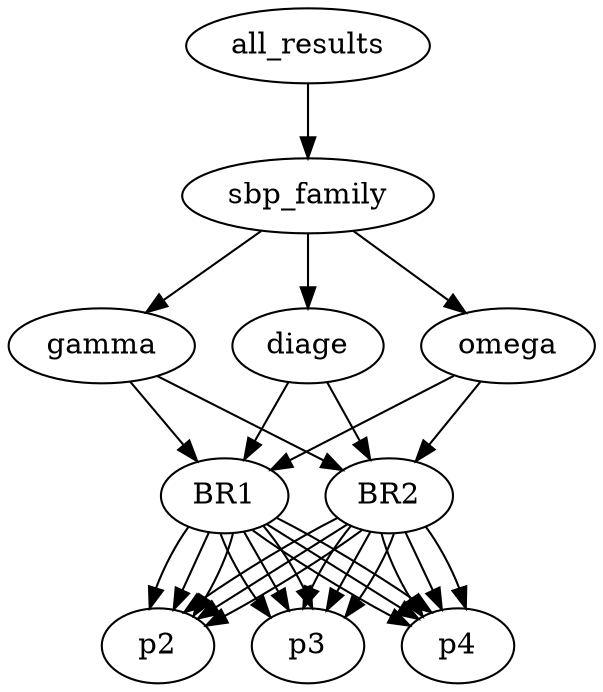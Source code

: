 digraph tree {
    "all_results";
    "sbp_family";
    "gamma";
    "BR1";
    "p2";
    "p3";
    "p4";
    "BR2";
    "p2";
    "p3";
    "p4";
    "diage";
    "BR1";
    "p2";
    "p3";
    "p4";
    "BR2";
    "p2";
    "p3";
    "p4";
    "omega";
    "BR1";
    "p2";
    "p3";
    "p4";
    "BR2";
    "p2";
    "p3";
    "p4";
    "all_results" -> "sbp_family";
    "sbp_family" -> "gamma";
    "sbp_family" -> "diage";
    "sbp_family" -> "omega";
    "gamma" -> "BR1";
    "gamma" -> "BR2";
    "BR1" -> "p2";
    "BR1" -> "p3";
    "BR1" -> "p4";
    "BR2" -> "p2";
    "BR2" -> "p3";
    "BR2" -> "p4";
    "diage" -> "BR1";
    "diage" -> "BR2";
    "BR1" -> "p2";
    "BR1" -> "p3";
    "BR1" -> "p4";
    "BR2" -> "p2";
    "BR2" -> "p3";
    "BR2" -> "p4";
    "omega" -> "BR1";
    "omega" -> "BR2";
    "BR1" -> "p2";
    "BR1" -> "p3";
    "BR1" -> "p4";
    "BR2" -> "p2";
    "BR2" -> "p3";
    "BR2" -> "p4";
}
